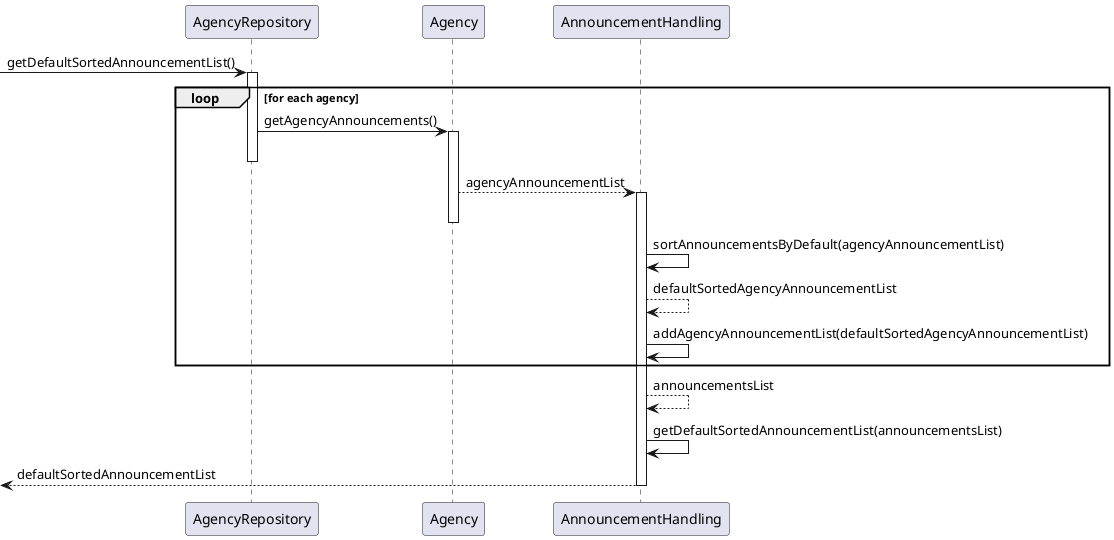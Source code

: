 @startuml

-> AgencyRepository: getDefaultSortedAnnouncementList()
activate AgencyRepository

    loop for each agency

    AgencyRepository -> Agency: getAgencyAnnouncements()
    activate Agency
    deactivate AgencyRepository

        Agency --> AnnouncementHandling: agencyAnnouncementList
        activate AnnouncementHandling
        deactivate Agency

            AnnouncementHandling -> AnnouncementHandling: sortAnnouncementsByDefault(agencyAnnouncementList)

            AnnouncementHandling --> AnnouncementHandling: defaultSortedAgencyAnnouncementList

            AnnouncementHandling -> AnnouncementHandling: addAgencyAnnouncementList(defaultSortedAgencyAnnouncementList)

    end

    AnnouncementHandling --> AnnouncementHandling: announcementsList

    AnnouncementHandling -> AnnouncementHandling: getDefaultSortedAnnouncementList(announcementsList)

    <-- AnnouncementHandling: defaultSortedAnnouncementList
deactivate AnnouncementHandling

@enduml